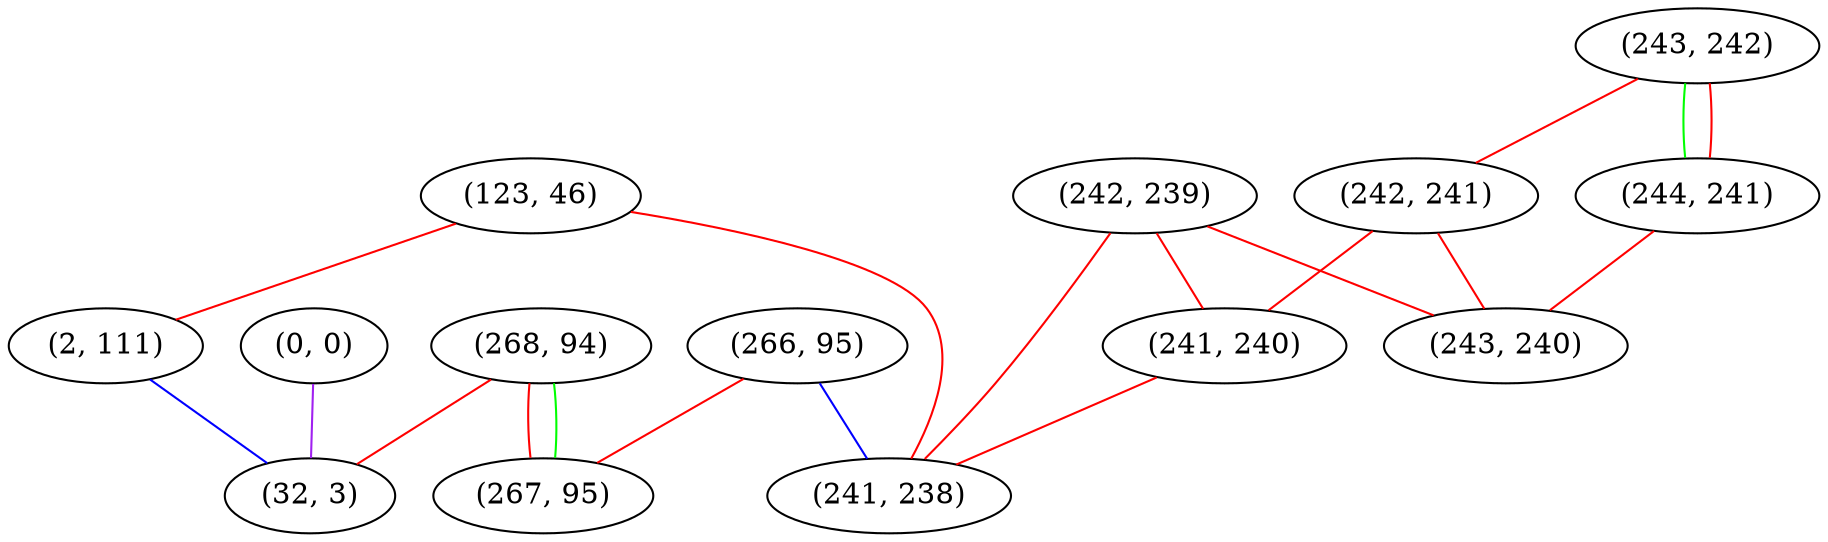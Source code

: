 graph "" {
"(266, 95)";
"(243, 242)";
"(0, 0)";
"(123, 46)";
"(242, 239)";
"(244, 241)";
"(242, 241)";
"(243, 240)";
"(268, 94)";
"(267, 95)";
"(2, 111)";
"(241, 240)";
"(241, 238)";
"(32, 3)";
"(266, 95)" -- "(267, 95)"  [color=red, key=0, weight=1];
"(266, 95)" -- "(241, 238)"  [color=blue, key=0, weight=3];
"(243, 242)" -- "(244, 241)"  [color=green, key=0, weight=2];
"(243, 242)" -- "(244, 241)"  [color=red, key=1, weight=1];
"(243, 242)" -- "(242, 241)"  [color=red, key=0, weight=1];
"(0, 0)" -- "(32, 3)"  [color=purple, key=0, weight=4];
"(123, 46)" -- "(2, 111)"  [color=red, key=0, weight=1];
"(123, 46)" -- "(241, 238)"  [color=red, key=0, weight=1];
"(242, 239)" -- "(243, 240)"  [color=red, key=0, weight=1];
"(242, 239)" -- "(241, 240)"  [color=red, key=0, weight=1];
"(242, 239)" -- "(241, 238)"  [color=red, key=0, weight=1];
"(244, 241)" -- "(243, 240)"  [color=red, key=0, weight=1];
"(242, 241)" -- "(243, 240)"  [color=red, key=0, weight=1];
"(242, 241)" -- "(241, 240)"  [color=red, key=0, weight=1];
"(268, 94)" -- "(267, 95)"  [color=red, key=0, weight=1];
"(268, 94)" -- "(267, 95)"  [color=green, key=1, weight=2];
"(268, 94)" -- "(32, 3)"  [color=red, key=0, weight=1];
"(2, 111)" -- "(32, 3)"  [color=blue, key=0, weight=3];
"(241, 240)" -- "(241, 238)"  [color=red, key=0, weight=1];
}

